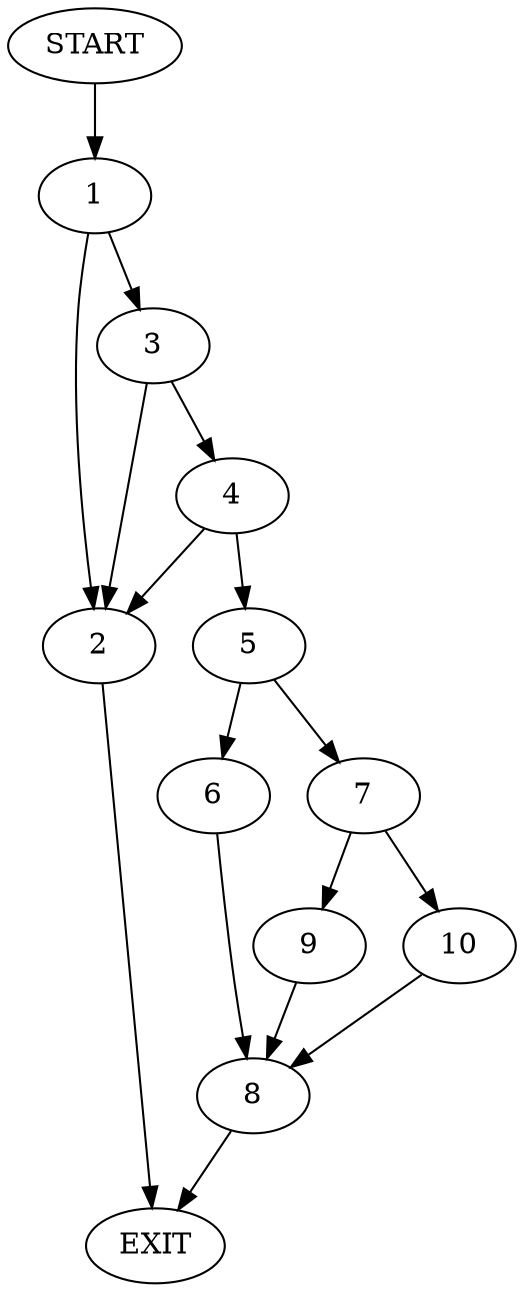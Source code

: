 digraph {
0 [label="START"]
11 [label="EXIT"]
0 -> 1
1 -> 2
1 -> 3
3 -> 2
3 -> 4
2 -> 11
4 -> 2
4 -> 5
5 -> 6
5 -> 7
6 -> 8
7 -> 9
7 -> 10
8 -> 11
10 -> 8
9 -> 8
}
